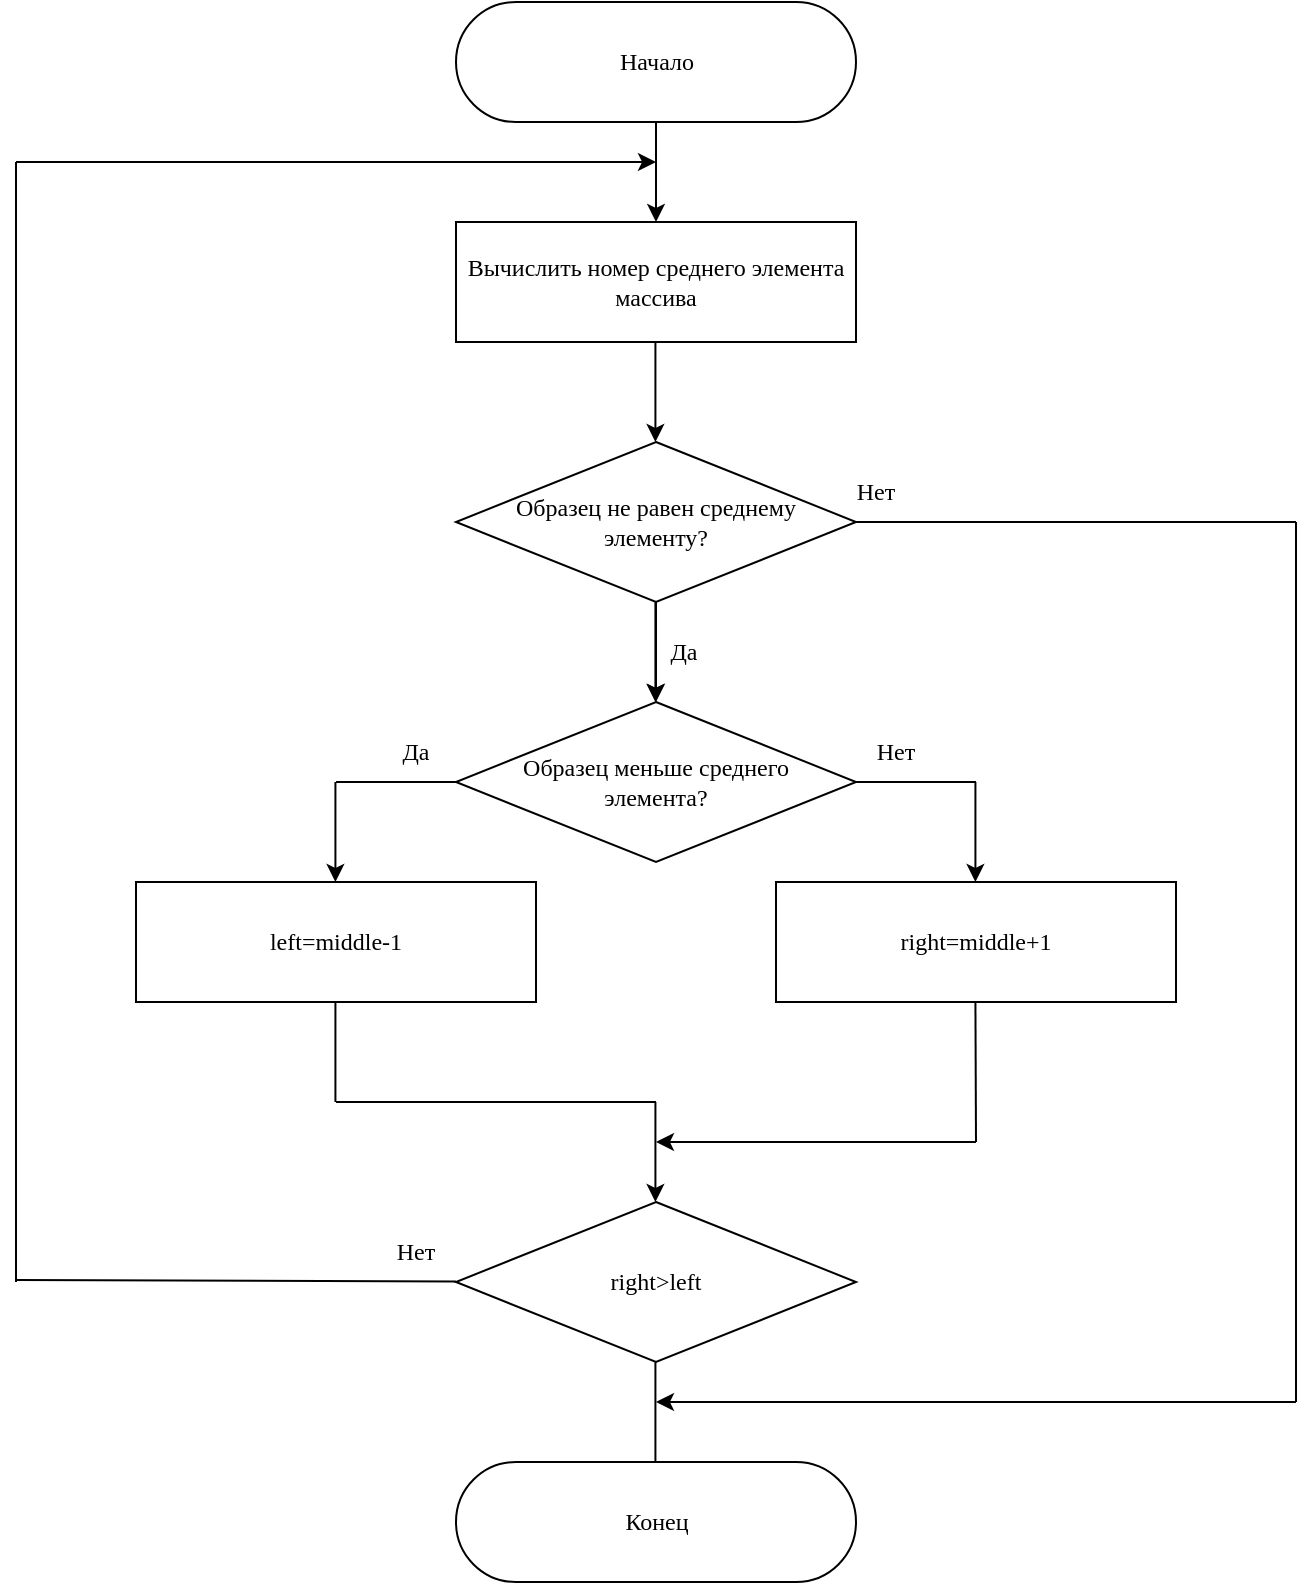 <mxfile version="20.0.4" type="device"><diagram id="gI1h2ISQXW0vdztb1GFg" name="Page-1"><mxGraphModel dx="1422" dy="762" grid="1" gridSize="10" guides="1" tooltips="1" connect="1" arrows="1" fold="1" page="1" pageScale="1" pageWidth="827" pageHeight="1169" math="0" shadow="0"><root><mxCell id="0"/><mxCell id="1" parent="0"/><mxCell id="zGCmE560d4uC2pKFSFJM-2" value="&lt;font face=&quot;Times New Roman&quot;&gt;Начало&lt;/font&gt;" style="html=1;dashed=0;whitespace=wrap;shape=mxgraph.dfd.start" parent="1" vertex="1"><mxGeometry x="300" y="60" width="200" height="60" as="geometry"/></mxCell><mxCell id="zGCmE560d4uC2pKFSFJM-5" value="&lt;font face=&quot;Times New Roman&quot;&gt;Вычислить номер среднего элемента массива&lt;/font&gt;" style="rounded=0;whiteSpace=wrap;html=1;" parent="1" vertex="1"><mxGeometry x="300" y="170" width="200" height="60" as="geometry"/></mxCell><mxCell id="zGCmE560d4uC2pKFSFJM-43" value="" style="edgeStyle=orthogonalEdgeStyle;rounded=0;orthogonalLoop=1;jettySize=auto;html=1;fontFamily=Times New Roman;" parent="1" source="zGCmE560d4uC2pKFSFJM-6" target="zGCmE560d4uC2pKFSFJM-16" edge="1"><mxGeometry relative="1" as="geometry"/></mxCell><mxCell id="zGCmE560d4uC2pKFSFJM-6" value="Образец не равен среднему &lt;br&gt;элементу?" style="rhombus;whiteSpace=wrap;html=1;fontFamily=Times New Roman;" parent="1" vertex="1"><mxGeometry x="300" y="280" width="200" height="80" as="geometry"/></mxCell><mxCell id="zGCmE560d4uC2pKFSFJM-10" value="" style="endArrow=none;html=1;rounded=0;entryX=0.5;entryY=0.5;entryDx=0;entryDy=30;entryPerimeter=0;" parent="1" edge="1"><mxGeometry width="50" height="50" relative="1" as="geometry"><mxPoint x="560" y="320" as="sourcePoint"/><mxPoint x="500" y="320" as="targetPoint"/></mxGeometry></mxCell><mxCell id="zGCmE560d4uC2pKFSFJM-11" value="" style="endArrow=none;html=1;rounded=0;entryX=0.5;entryY=0.5;entryDx=0;entryDy=30;entryPerimeter=0;" parent="1" edge="1"><mxGeometry width="50" height="50" relative="1" as="geometry"><mxPoint x="720" y="320" as="sourcePoint"/><mxPoint x="560" y="320" as="targetPoint"/></mxGeometry></mxCell><mxCell id="zGCmE560d4uC2pKFSFJM-13" value="Да" style="text;html=1;strokeColor=none;fillColor=none;align=center;verticalAlign=middle;whiteSpace=wrap;rounded=0;fontFamily=Times New Roman;" parent="1" vertex="1"><mxGeometry x="384" y="370" width="60" height="30" as="geometry"/></mxCell><mxCell id="zGCmE560d4uC2pKFSFJM-14" value="Нет" style="text;html=1;strokeColor=none;fillColor=none;align=center;verticalAlign=middle;whiteSpace=wrap;rounded=0;fontFamily=Times New Roman;" parent="1" vertex="1"><mxGeometry x="480" y="290" width="60" height="30" as="geometry"/></mxCell><mxCell id="zGCmE560d4uC2pKFSFJM-16" value="Образец меньше среднего &lt;br&gt;элемента?" style="rhombus;whiteSpace=wrap;html=1;fontFamily=Times New Roman;" parent="1" vertex="1"><mxGeometry x="300" y="410" width="200" height="80" as="geometry"/></mxCell><mxCell id="zGCmE560d4uC2pKFSFJM-17" value="" style="endArrow=none;html=1;rounded=0;entryX=0.5;entryY=0.5;entryDx=0;entryDy=30;entryPerimeter=0;" parent="1" edge="1"><mxGeometry width="50" height="50" relative="1" as="geometry"><mxPoint x="560" y="449.94" as="sourcePoint"/><mxPoint x="500" y="449.94" as="targetPoint"/></mxGeometry></mxCell><mxCell id="zGCmE560d4uC2pKFSFJM-18" value="Нет" style="text;html=1;strokeColor=none;fillColor=none;align=center;verticalAlign=middle;whiteSpace=wrap;rounded=0;fontFamily=Times New Roman;" parent="1" vertex="1"><mxGeometry x="490" y="420" width="60" height="30" as="geometry"/></mxCell><mxCell id="zGCmE560d4uC2pKFSFJM-19" value="" style="endArrow=none;html=1;rounded=0;entryX=0.5;entryY=0.5;entryDx=0;entryDy=30;entryPerimeter=0;" parent="1" edge="1"><mxGeometry width="50" height="50" relative="1" as="geometry"><mxPoint x="300" y="450.0" as="sourcePoint"/><mxPoint x="240" y="450.0" as="targetPoint"/></mxGeometry></mxCell><mxCell id="zGCmE560d4uC2pKFSFJM-20" value="Да" style="text;html=1;strokeColor=none;fillColor=none;align=center;verticalAlign=middle;whiteSpace=wrap;rounded=0;fontFamily=Times New Roman;" parent="1" vertex="1"><mxGeometry x="250" y="420" width="60" height="30" as="geometry"/></mxCell><mxCell id="zGCmE560d4uC2pKFSFJM-23" value="&lt;font face=&quot;Times New Roman&quot;&gt;left=middle-1&lt;/font&gt;" style="rounded=0;whiteSpace=wrap;html=1;" parent="1" vertex="1"><mxGeometry x="140" y="500" width="200" height="60" as="geometry"/></mxCell><mxCell id="zGCmE560d4uC2pKFSFJM-24" value="&lt;font face=&quot;Times New Roman&quot;&gt;right=middle+1&lt;/font&gt;" style="rounded=0;whiteSpace=wrap;html=1;" parent="1" vertex="1"><mxGeometry x="460" y="500" width="200" height="60" as="geometry"/></mxCell><mxCell id="zGCmE560d4uC2pKFSFJM-25" value="" style="endArrow=none;html=1;rounded=0;entryX=0.5;entryY=0.5;entryDx=0;entryDy=30;entryPerimeter=0;" parent="1" edge="1"><mxGeometry width="50" height="50" relative="1" as="geometry"><mxPoint x="239.71" y="610" as="sourcePoint"/><mxPoint x="239.71" y="560" as="targetPoint"/></mxGeometry></mxCell><mxCell id="zGCmE560d4uC2pKFSFJM-26" value="" style="endArrow=none;html=1;rounded=0;entryX=0.5;entryY=0.5;entryDx=0;entryDy=30;entryPerimeter=0;" parent="1" edge="1"><mxGeometry width="50" height="50" relative="1" as="geometry"><mxPoint x="560" y="630" as="sourcePoint"/><mxPoint x="559.71" y="560" as="targetPoint"/></mxGeometry></mxCell><mxCell id="zGCmE560d4uC2pKFSFJM-27" value="" style="endArrow=none;html=1;rounded=0;entryX=0.5;entryY=0.5;entryDx=0;entryDy=30;entryPerimeter=0;" parent="1" edge="1"><mxGeometry width="50" height="50" relative="1" as="geometry"><mxPoint x="400" y="610" as="sourcePoint"/><mxPoint x="240" y="610" as="targetPoint"/></mxGeometry></mxCell><mxCell id="zGCmE560d4uC2pKFSFJM-30" value="right&amp;gt;left" style="rhombus;whiteSpace=wrap;html=1;fontFamily=Times New Roman;" parent="1" vertex="1"><mxGeometry x="300" y="660" width="200" height="80" as="geometry"/></mxCell><mxCell id="zGCmE560d4uC2pKFSFJM-31" value="" style="endArrow=none;html=1;rounded=0;entryX=0.5;entryY=0.5;entryDx=0;entryDy=30;entryPerimeter=0;" parent="1" edge="1"><mxGeometry width="50" height="50" relative="1" as="geometry"><mxPoint x="399.71" y="790" as="sourcePoint"/><mxPoint x="399.71" y="740" as="targetPoint"/></mxGeometry></mxCell><mxCell id="zGCmE560d4uC2pKFSFJM-32" value="" style="endArrow=none;html=1;rounded=0;" parent="1" edge="1"><mxGeometry width="50" height="50" relative="1" as="geometry"><mxPoint x="300" y="699.71" as="sourcePoint"/><mxPoint x="80" y="699" as="targetPoint"/></mxGeometry></mxCell><mxCell id="zGCmE560d4uC2pKFSFJM-34" value="Нет" style="text;html=1;strokeColor=none;fillColor=none;align=center;verticalAlign=middle;whiteSpace=wrap;rounded=0;fontFamily=Times New Roman;" parent="1" vertex="1"><mxGeometry x="250" y="670" width="60" height="30" as="geometry"/></mxCell><mxCell id="zGCmE560d4uC2pKFSFJM-35" value="&lt;font face=&quot;Times New Roman&quot;&gt;Конец&lt;/font&gt;" style="html=1;dashed=0;whitespace=wrap;shape=mxgraph.dfd.start" parent="1" vertex="1"><mxGeometry x="300" y="790" width="200" height="60" as="geometry"/></mxCell><mxCell id="zGCmE560d4uC2pKFSFJM-36" value="" style="endArrow=none;html=1;rounded=0;entryX=0.5;entryY=0.5;entryDx=0;entryDy=30;entryPerimeter=0;" parent="1" edge="1"><mxGeometry width="50" height="50" relative="1" as="geometry"><mxPoint x="720" y="760" as="sourcePoint"/><mxPoint x="720.0" y="320" as="targetPoint"/></mxGeometry></mxCell><mxCell id="zGCmE560d4uC2pKFSFJM-38" value="" style="endArrow=classic;html=1;rounded=0;fontFamily=Times New Roman;" parent="1" edge="1"><mxGeometry width="50" height="50" relative="1" as="geometry"><mxPoint x="720" y="760" as="sourcePoint"/><mxPoint x="400" y="760" as="targetPoint"/></mxGeometry></mxCell><mxCell id="zGCmE560d4uC2pKFSFJM-40" value="" style="endArrow=classic;html=1;rounded=0;fontFamily=Times New Roman;exitX=0.5;exitY=0.5;exitDx=0;exitDy=30;exitPerimeter=0;entryX=0.5;entryY=0;entryDx=0;entryDy=0;" parent="1" source="zGCmE560d4uC2pKFSFJM-2" target="zGCmE560d4uC2pKFSFJM-5" edge="1"><mxGeometry width="50" height="50" relative="1" as="geometry"><mxPoint x="400" y="180" as="sourcePoint"/><mxPoint x="400" y="130" as="targetPoint"/></mxGeometry></mxCell><mxCell id="zGCmE560d4uC2pKFSFJM-41" value="" style="endArrow=classic;html=1;rounded=0;fontFamily=Times New Roman;exitX=0.5;exitY=0.5;exitDx=0;exitDy=30;exitPerimeter=0;entryX=0.5;entryY=0;entryDx=0;entryDy=0;" parent="1" edge="1"><mxGeometry width="50" height="50" relative="1" as="geometry"><mxPoint x="399.71" y="230" as="sourcePoint"/><mxPoint x="399.71" y="280" as="targetPoint"/></mxGeometry></mxCell><mxCell id="zGCmE560d4uC2pKFSFJM-42" value="" style="endArrow=classic;html=1;rounded=0;fontFamily=Times New Roman;exitX=0.5;exitY=0.5;exitDx=0;exitDy=30;exitPerimeter=0;entryX=0.5;entryY=0;entryDx=0;entryDy=0;" parent="1" edge="1"><mxGeometry width="50" height="50" relative="1" as="geometry"><mxPoint x="399.71" y="360" as="sourcePoint"/><mxPoint x="399.71" y="410" as="targetPoint"/></mxGeometry></mxCell><mxCell id="zGCmE560d4uC2pKFSFJM-44" value="" style="endArrow=classic;html=1;rounded=0;fontFamily=Times New Roman;exitX=0.5;exitY=0.5;exitDx=0;exitDy=30;exitPerimeter=0;entryX=0.5;entryY=0;entryDx=0;entryDy=0;" parent="1" edge="1"><mxGeometry width="50" height="50" relative="1" as="geometry"><mxPoint x="559.71" y="450" as="sourcePoint"/><mxPoint x="559.71" y="500" as="targetPoint"/></mxGeometry></mxCell><mxCell id="zGCmE560d4uC2pKFSFJM-45" value="" style="endArrow=classic;html=1;rounded=0;fontFamily=Times New Roman;exitX=0.5;exitY=0.5;exitDx=0;exitDy=30;exitPerimeter=0;entryX=0.5;entryY=0;entryDx=0;entryDy=0;" parent="1" edge="1"><mxGeometry width="50" height="50" relative="1" as="geometry"><mxPoint x="239.71" y="450" as="sourcePoint"/><mxPoint x="239.71" y="500" as="targetPoint"/></mxGeometry></mxCell><mxCell id="zGCmE560d4uC2pKFSFJM-46" value="" style="endArrow=classic;html=1;rounded=0;fontFamily=Times New Roman;exitX=0.5;exitY=0.5;exitDx=0;exitDy=30;exitPerimeter=0;entryX=0.5;entryY=0;entryDx=0;entryDy=0;" parent="1" edge="1"><mxGeometry width="50" height="50" relative="1" as="geometry"><mxPoint x="399.71" y="610" as="sourcePoint"/><mxPoint x="399.71" y="660" as="targetPoint"/></mxGeometry></mxCell><mxCell id="zGCmE560d4uC2pKFSFJM-47" value="" style="endArrow=none;html=1;rounded=0;" parent="1" edge="1"><mxGeometry width="50" height="50" relative="1" as="geometry"><mxPoint x="80" y="700" as="sourcePoint"/><mxPoint x="80" y="140" as="targetPoint"/></mxGeometry></mxCell><mxCell id="zGCmE560d4uC2pKFSFJM-48" value="" style="endArrow=classic;html=1;rounded=0;fontFamily=Times New Roman;exitX=0.5;exitY=0.5;exitDx=0;exitDy=30;exitPerimeter=0;" parent="1" edge="1"><mxGeometry width="50" height="50" relative="1" as="geometry"><mxPoint x="80" y="140" as="sourcePoint"/><mxPoint x="400" y="140" as="targetPoint"/></mxGeometry></mxCell><mxCell id="CGBaKSACw2m65EVHz0N4-1" value="" style="endArrow=classic;html=1;rounded=0;" edge="1" parent="1"><mxGeometry width="50" height="50" relative="1" as="geometry"><mxPoint x="560" y="630" as="sourcePoint"/><mxPoint x="400" y="630" as="targetPoint"/></mxGeometry></mxCell></root></mxGraphModel></diagram></mxfile>